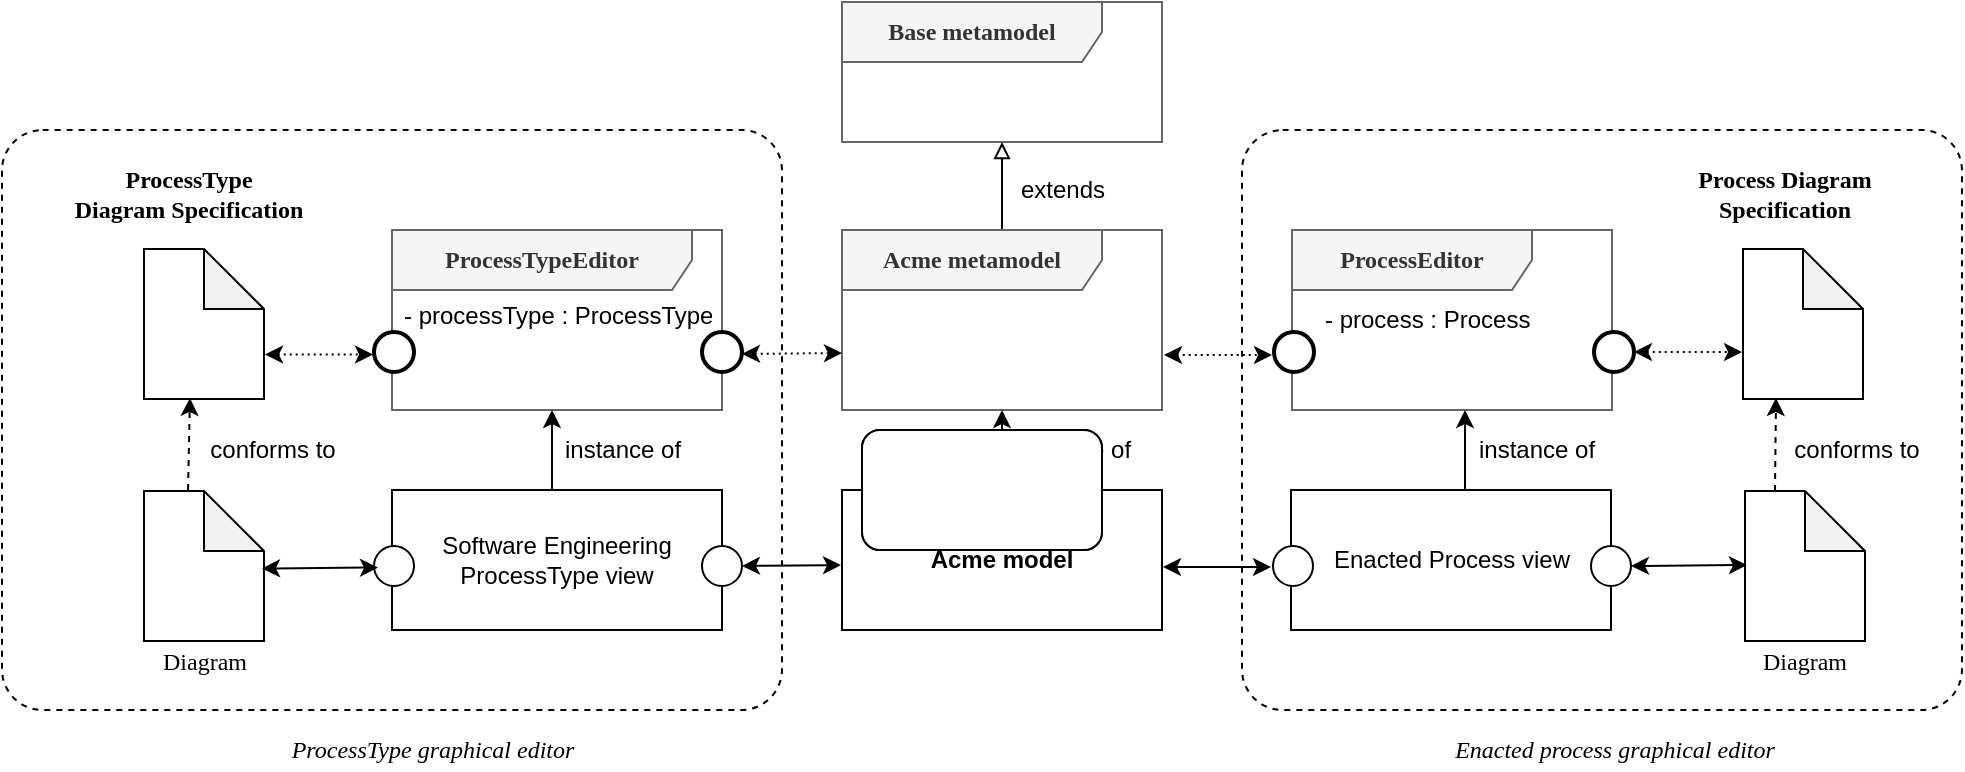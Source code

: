 <mxfile version="14.7.2" type="github"><diagram name="Page-1" id="c4acf3e9-155e-7222-9cf6-157b1a14988f"><mxGraphModel dx="2500" dy="1915" grid="1" gridSize="10" guides="1" tooltips="1" connect="1" arrows="1" fold="1" page="0" pageScale="1" pageWidth="850" pageHeight="1100" background="#ffffff" math="0" shadow="0"><root><mxCell id="0"/><mxCell id="1" parent="0"/><mxCell id="EViD0ZrwQwUcB2tkbjf--10" value="" style="rounded=1;whiteSpace=wrap;html=1;fillColor=none;arcSize=7;dashed=1;" vertex="1" parent="1"><mxGeometry x="-890" y="-930" width="390" height="290" as="geometry"/></mxCell><mxCell id="17acba5748e5396b-1" value="&lt;b&gt;&lt;font style=&quot;font-size: 12px&quot;&gt;Base metamodel&lt;/font&gt;&lt;/b&gt;" style="shape=umlFrame;whiteSpace=wrap;html=1;rounded=0;shadow=0;comic=0;labelBackgroundColor=none;strokeWidth=1;fontFamily=Verdana;fontSize=10;align=center;width=130;height=30;fillColor=#f5f5f5;strokeColor=#666666;fontColor=#333333;" parent="1" vertex="1"><mxGeometry x="-470" y="-994" width="160" height="70" as="geometry"/></mxCell><mxCell id="NIMj05YKIouRd0gM8ZDB-1" value="&lt;b&gt;&lt;font style=&quot;font-size: 12px&quot;&gt;ProcessEditor&lt;/font&gt;&lt;/b&gt;" style="shape=umlFrame;whiteSpace=wrap;html=1;rounded=0;shadow=0;comic=0;labelBackgroundColor=none;strokeWidth=1;fontFamily=Verdana;fontSize=10;align=center;width=120;height=30;fillColor=#f5f5f5;strokeColor=#666666;fontColor=#333333;" parent="1" vertex="1"><mxGeometry x="-245" y="-880" width="160" height="90" as="geometry"/></mxCell><mxCell id="HCxnnW7y-VYpG5oS4Wv8-4" style="edgeStyle=none;rounded=0;orthogonalLoop=1;jettySize=auto;html=1;endArrow=block;endFill=0;" parent="1" source="HCxnnW7y-VYpG5oS4Wv8-2" target="17acba5748e5396b-1" edge="1"><mxGeometry relative="1" as="geometry"/></mxCell><mxCell id="HCxnnW7y-VYpG5oS4Wv8-2" value="&lt;b&gt;&lt;font style=&quot;font-size: 12px&quot;&gt;Acme metamodel&lt;/font&gt;&lt;/b&gt;" style="shape=umlFrame;whiteSpace=wrap;html=1;rounded=0;shadow=0;comic=0;labelBackgroundColor=none;strokeWidth=1;fontFamily=Verdana;fontSize=10;align=center;width=130;height=30;fillColor=#f5f5f5;strokeColor=#666666;fontColor=#333333;" parent="1" vertex="1"><mxGeometry x="-470" y="-880" width="160" height="90" as="geometry"/></mxCell><mxCell id="HCxnnW7y-VYpG5oS4Wv8-6" style="rounded=0;orthogonalLoop=1;jettySize=auto;html=1;" parent="1" source="E4Jmg9HzMqRdT5dlmyXl-6" target="HCxnnW7y-VYpG5oS4Wv8-2" edge="1"><mxGeometry relative="1" as="geometry"><mxPoint x="-390" y="-743" as="sourcePoint"/><mxPoint x="-486.949" y="-930" as="targetPoint"/></mxGeometry></mxCell><mxCell id="HCxnnW7y-VYpG5oS4Wv8-8" value="extends" style="text;html=1;align=center;verticalAlign=middle;resizable=0;points=[];autosize=1;strokeColor=none;" parent="1" vertex="1"><mxGeometry x="-390" y="-910" width="60" height="20" as="geometry"/></mxCell><mxCell id="E4Jmg9HzMqRdT5dlmyXl-1" value="&lt;b&gt;&lt;font style=&quot;font-size: 12px&quot;&gt;ProcessTypeEditor&lt;/font&gt;&lt;/b&gt;" style="shape=umlFrame;whiteSpace=wrap;html=1;rounded=0;shadow=0;comic=0;labelBackgroundColor=none;strokeWidth=1;fontFamily=Verdana;fontSize=10;align=center;width=150;height=30;fillColor=#f5f5f5;strokeColor=#666666;fontColor=#333333;" parent="1" vertex="1"><mxGeometry x="-695" y="-880" width="165" height="90" as="geometry"/></mxCell><mxCell id="E4Jmg9HzMqRdT5dlmyXl-4" value="" style="ellipse;whiteSpace=wrap;html=1;aspect=fixed;align=center;strokeWidth=2;" parent="1" vertex="1"><mxGeometry x="-704" y="-829" width="20" height="20" as="geometry"/></mxCell><mxCell id="E4Jmg9HzMqRdT5dlmyXl-6" value="&lt;b&gt;Acme model&lt;/b&gt;" style="rounded=0;whiteSpace=wrap;html=1;align=center;" parent="1" vertex="1"><mxGeometry x="-470" y="-750" width="160" height="70" as="geometry"/></mxCell><mxCell id="E4Jmg9HzMqRdT5dlmyXl-8" value="" style="shape=note;whiteSpace=wrap;html=1;backgroundOutline=1;darkOpacity=0.05;align=center;" parent="1" vertex="1"><mxGeometry x="-819" y="-870.5" width="60" height="75" as="geometry"/></mxCell><mxCell id="E4Jmg9HzMqRdT5dlmyXl-9" value="&lt;div&gt;&lt;font face=&quot;Verdana&quot;&gt;&lt;b&gt;&lt;font style=&quot;font-size: 12px&quot;&gt;ProcessType&lt;/font&gt;&lt;/b&gt;&lt;/font&gt;&lt;/div&gt;&lt;div&gt;&lt;font face=&quot;Verdana&quot;&gt;&lt;b&gt;&lt;font style=&quot;font-size: 12px&quot;&gt;Diagram Specification&lt;/font&gt;&lt;/b&gt;&lt;/font&gt;&lt;br&gt;&lt;/div&gt;" style="text;html=1;align=center;verticalAlign=middle;resizable=0;points=[];autosize=1;strokeColor=none;" parent="1" vertex="1"><mxGeometry x="-877" y="-918" width="160" height="40" as="geometry"/></mxCell><mxCell id="E4Jmg9HzMqRdT5dlmyXl-10" value="instance of" style="text;html=1;align=center;verticalAlign=middle;resizable=0;points=[];autosize=1;strokeColor=none;" parent="1" vertex="1"><mxGeometry x="-390" y="-780" width="70" height="20" as="geometry"/></mxCell><mxCell id="E4Jmg9HzMqRdT5dlmyXl-11" value="" style="shape=note;whiteSpace=wrap;html=1;backgroundOutline=1;darkOpacity=0.05;align=center;" parent="1" vertex="1"><mxGeometry x="-819" y="-749.5" width="60" height="75" as="geometry"/></mxCell><mxCell id="E4Jmg9HzMqRdT5dlmyXl-12" value="&lt;div&gt;&lt;font style=&quot;font-size: 12px&quot; face=&quot;Verdana&quot;&gt;Diagram&lt;/font&gt;&lt;br&gt;&lt;/div&gt;" style="text;html=1;align=center;verticalAlign=middle;resizable=0;points=[];autosize=1;strokeColor=none;" parent="1" vertex="1"><mxGeometry x="-824" y="-674.5" width="70" height="20" as="geometry"/></mxCell><mxCell id="E4Jmg9HzMqRdT5dlmyXl-13" value="Software Engineering ProcessType view" style="rounded=0;whiteSpace=wrap;html=1;align=center;" parent="1" vertex="1"><mxGeometry x="-695" y="-750" width="165" height="70" as="geometry"/></mxCell><mxCell id="E4Jmg9HzMqRdT5dlmyXl-14" value="" style="ellipse;whiteSpace=wrap;html=1;aspect=fixed;align=center;" parent="1" vertex="1"><mxGeometry x="-704" y="-722" width="20" height="20" as="geometry"/></mxCell><mxCell id="E4Jmg9HzMqRdT5dlmyXl-15" value="" style="ellipse;whiteSpace=wrap;html=1;aspect=fixed;align=center;" parent="1" vertex="1"><mxGeometry x="-540" y="-722" width="20" height="20" as="geometry"/></mxCell><mxCell id="E4Jmg9HzMqRdT5dlmyXl-16" value="" style="ellipse;whiteSpace=wrap;html=1;aspect=fixed;align=center;strokeWidth=2;" parent="1" vertex="1"><mxGeometry x="-540" y="-829" width="20" height="20" as="geometry"/></mxCell><mxCell id="E4Jmg9HzMqRdT5dlmyXl-17" value="" style="ellipse;whiteSpace=wrap;html=1;aspect=fixed;align=center;strokeWidth=2;" parent="1" vertex="1"><mxGeometry x="-254" y="-829" width="20" height="20" as="geometry"/></mxCell><mxCell id="E4Jmg9HzMqRdT5dlmyXl-18" value="" style="ellipse;whiteSpace=wrap;html=1;aspect=fixed;align=center;strokeWidth=2;" parent="1" vertex="1"><mxGeometry x="-94" y="-829" width="20" height="20" as="geometry"/></mxCell><mxCell id="E4Jmg9HzMqRdT5dlmyXl-19" value="Enacted Process view" style="rounded=0;whiteSpace=wrap;html=1;align=center;" parent="1" vertex="1"><mxGeometry x="-245.5" y="-750" width="160" height="70" as="geometry"/></mxCell><mxCell id="E4Jmg9HzMqRdT5dlmyXl-20" value="" style="ellipse;whiteSpace=wrap;html=1;aspect=fixed;align=center;" parent="1" vertex="1"><mxGeometry x="-254.5" y="-722" width="20" height="20" as="geometry"/></mxCell><mxCell id="E4Jmg9HzMqRdT5dlmyXl-21" value="" style="ellipse;whiteSpace=wrap;html=1;aspect=fixed;align=center;" parent="1" vertex="1"><mxGeometry x="-95.5" y="-722" width="20" height="20" as="geometry"/></mxCell><mxCell id="E4Jmg9HzMqRdT5dlmyXl-22" style="rounded=0;orthogonalLoop=1;jettySize=auto;html=1;exitX=0.367;exitY=-0.007;exitDx=0;exitDy=0;exitPerimeter=0;entryX=0.383;entryY=0.993;entryDx=0;entryDy=0;entryPerimeter=0;dashed=1;" parent="1" source="E4Jmg9HzMqRdT5dlmyXl-11" target="E4Jmg9HzMqRdT5dlmyXl-8" edge="1"><mxGeometry relative="1" as="geometry"><mxPoint x="-820" y="-750" as="sourcePoint"/><mxPoint x="-785" y="-780" as="targetPoint"/></mxGeometry></mxCell><mxCell id="E4Jmg9HzMqRdT5dlmyXl-24" value="conforms to" style="text;html=1;align=center;verticalAlign=middle;resizable=0;points=[];autosize=1;strokeColor=none;" parent="1" vertex="1"><mxGeometry x="-795" y="-780" width="80" height="20" as="geometry"/></mxCell><mxCell id="E4Jmg9HzMqRdT5dlmyXl-25" value="" style="shape=note;whiteSpace=wrap;html=1;backgroundOutline=1;darkOpacity=0.05;align=center;" parent="1" vertex="1"><mxGeometry x="-19.5" y="-870.5" width="60" height="75" as="geometry"/></mxCell><mxCell id="E4Jmg9HzMqRdT5dlmyXl-26" value="&lt;div&gt;&lt;font face=&quot;Verdana&quot;&gt;&lt;b&gt;&lt;font style=&quot;font-size: 12px&quot;&gt;Process Diagram&lt;/font&gt;&lt;/b&gt;&lt;/font&gt;&lt;/div&gt;&lt;div&gt;&lt;font face=&quot;Verdana&quot;&gt;&lt;b&gt;&lt;font style=&quot;font-size: 12px&quot;&gt;Specification&lt;/font&gt;&lt;/b&gt;&lt;/font&gt;&lt;br&gt;&lt;/div&gt;" style="text;html=1;align=center;verticalAlign=middle;resizable=0;points=[];autosize=1;strokeColor=none;" parent="1" vertex="1"><mxGeometry x="-64.5" y="-918" width="130" height="40" as="geometry"/></mxCell><mxCell id="E4Jmg9HzMqRdT5dlmyXl-27" value="" style="shape=note;whiteSpace=wrap;html=1;backgroundOutline=1;darkOpacity=0.05;align=center;" parent="1" vertex="1"><mxGeometry x="-18.5" y="-749.5" width="60" height="75" as="geometry"/></mxCell><mxCell id="E4Jmg9HzMqRdT5dlmyXl-28" value="&lt;div&gt;&lt;font style=&quot;font-size: 12px&quot; face=&quot;Verdana&quot;&gt;Diagram&lt;/font&gt;&lt;br&gt;&lt;/div&gt;" style="text;html=1;align=center;verticalAlign=middle;resizable=0;points=[];autosize=1;strokeColor=none;" parent="1" vertex="1"><mxGeometry x="-24.5" y="-674.5" width="70" height="20" as="geometry"/></mxCell><mxCell id="E4Jmg9HzMqRdT5dlmyXl-29" style="rounded=0;orthogonalLoop=1;jettySize=auto;html=1;exitX=0;exitY=0;exitDx=15;exitDy=0;exitPerimeter=0;dashed=1;" parent="1" source="E4Jmg9HzMqRdT5dlmyXl-27" edge="1"><mxGeometry relative="1" as="geometry"><mxPoint x="-22.5" y="-750" as="sourcePoint"/><mxPoint x="-3" y="-796" as="targetPoint"/></mxGeometry></mxCell><mxCell id="E4Jmg9HzMqRdT5dlmyXl-30" value="conforms to" style="text;html=1;align=center;verticalAlign=middle;resizable=0;points=[];autosize=1;strokeColor=none;" parent="1" vertex="1"><mxGeometry x="-3.5" y="-780" width="80" height="20" as="geometry"/></mxCell><mxCell id="E4Jmg9HzMqRdT5dlmyXl-31" style="rounded=0;orthogonalLoop=1;jettySize=auto;html=1;exitX=1;exitY=0.5;exitDx=0;exitDy=0;startArrow=classic;startFill=1;dashed=1;dashPattern=1 2;" parent="1" source="E4Jmg9HzMqRdT5dlmyXl-18" edge="1"><mxGeometry relative="1" as="geometry"><mxPoint x="12.5" y="-715.5" as="sourcePoint"/><mxPoint x="-20" y="-819" as="targetPoint"/></mxGeometry></mxCell><mxCell id="E4Jmg9HzMqRdT5dlmyXl-32" style="rounded=0;orthogonalLoop=1;jettySize=auto;html=1;exitX=1;exitY=0.5;exitDx=0;exitDy=0;startArrow=classic;startFill=1;" parent="1" source="E4Jmg9HzMqRdT5dlmyXl-21" edge="1"><mxGeometry relative="1" as="geometry"><mxPoint x="-71.5" y="-712.5" as="sourcePoint"/><mxPoint x="-17.5" y="-712.5" as="targetPoint"/></mxGeometry></mxCell><mxCell id="E4Jmg9HzMqRdT5dlmyXl-33" style="rounded=0;orthogonalLoop=1;jettySize=auto;html=1;exitX=1;exitY=0.5;exitDx=0;exitDy=0;startArrow=classic;startFill=1;dashed=1;dashPattern=1 2;" parent="1" edge="1"><mxGeometry relative="1" as="geometry"><mxPoint x="-758.5" y="-817.75" as="sourcePoint"/><mxPoint x="-704.5" y="-817.75" as="targetPoint"/></mxGeometry></mxCell><mxCell id="E4Jmg9HzMqRdT5dlmyXl-34" style="rounded=0;orthogonalLoop=1;jettySize=auto;html=1;exitX=1;exitY=0.5;exitDx=0;exitDy=0;startArrow=classic;startFill=1;" parent="1" edge="1"><mxGeometry relative="1" as="geometry"><mxPoint x="-760" y="-710.75" as="sourcePoint"/><mxPoint x="-702" y="-711.25" as="targetPoint"/></mxGeometry></mxCell><mxCell id="E4Jmg9HzMqRdT5dlmyXl-35" style="rounded=0;orthogonalLoop=1;jettySize=auto;html=1;" parent="1" edge="1"><mxGeometry relative="1" as="geometry"><mxPoint x="-615" y="-750" as="sourcePoint"/><mxPoint x="-615" y="-790" as="targetPoint"/></mxGeometry></mxCell><mxCell id="E4Jmg9HzMqRdT5dlmyXl-36" value="instance of" style="text;html=1;align=center;verticalAlign=middle;resizable=0;points=[];autosize=1;strokeColor=none;" parent="1" vertex="1"><mxGeometry x="-615" y="-780" width="70" height="20" as="geometry"/></mxCell><mxCell id="E4Jmg9HzMqRdT5dlmyXl-37" style="rounded=0;orthogonalLoop=1;jettySize=auto;html=1;" parent="1" edge="1"><mxGeometry relative="1" as="geometry"><mxPoint x="-158.5" y="-750" as="sourcePoint"/><mxPoint x="-158.5" y="-790" as="targetPoint"/></mxGeometry></mxCell><mxCell id="E4Jmg9HzMqRdT5dlmyXl-38" value="instance of" style="text;html=1;align=center;verticalAlign=middle;resizable=0;points=[];autosize=1;strokeColor=none;" parent="1" vertex="1"><mxGeometry x="-158.5" y="-780" width="70" height="20" as="geometry"/></mxCell><mxCell id="E4Jmg9HzMqRdT5dlmyXl-39" style="rounded=0;orthogonalLoop=1;jettySize=auto;html=1;exitX=1;exitY=0.5;exitDx=0;exitDy=0;startArrow=classic;startFill=1;dashed=1;dashPattern=1 2;" parent="1" edge="1"><mxGeometry relative="1" as="geometry"><mxPoint x="-309" y="-817.5" as="sourcePoint"/><mxPoint x="-255" y="-817.5" as="targetPoint"/></mxGeometry></mxCell><mxCell id="E4Jmg9HzMqRdT5dlmyXl-40" style="rounded=0;orthogonalLoop=1;jettySize=auto;html=1;exitX=1;exitY=0.5;exitDx=0;exitDy=0;startArrow=classic;startFill=1;" parent="1" edge="1"><mxGeometry relative="1" as="geometry"><mxPoint x="-309.5" y="-711.5" as="sourcePoint"/><mxPoint x="-255.5" y="-711.5" as="targetPoint"/></mxGeometry></mxCell><mxCell id="E4Jmg9HzMqRdT5dlmyXl-41" style="rounded=0;orthogonalLoop=1;jettySize=auto;html=1;startArrow=classic;startFill=1;dashed=1;dashPattern=1 2;" parent="1" edge="1"><mxGeometry relative="1" as="geometry"><mxPoint x="-520" y="-818" as="sourcePoint"/><mxPoint x="-470" y="-818.5" as="targetPoint"/></mxGeometry></mxCell><mxCell id="E4Jmg9HzMqRdT5dlmyXl-42" style="rounded=0;orthogonalLoop=1;jettySize=auto;html=1;startArrow=classic;startFill=1;" parent="1" edge="1"><mxGeometry relative="1" as="geometry"><mxPoint x="-520" y="-712" as="sourcePoint"/><mxPoint x="-470.5" y="-712.5" as="targetPoint"/></mxGeometry></mxCell><mxCell id="EViD0ZrwQwUcB2tkbjf--6" value="- processType : ProcessType" style="text;strokeColor=none;fillColor=none;align=left;verticalAlign=top;spacingLeft=4;spacingRight=4;overflow=hidden;rotatable=0;points=[[0,0.5],[1,0.5]];portConstraint=eastwest;" vertex="1" parent="1"><mxGeometry x="-695" y="-851" width="165" height="32" as="geometry"/></mxCell><mxCell id="EViD0ZrwQwUcB2tkbjf--7" value="- process : Process" style="text;strokeColor=none;fillColor=none;align=left;verticalAlign=top;spacingLeft=4;spacingRight=4;overflow=hidden;rotatable=0;points=[[0,0.5],[1,0.5]];portConstraint=eastwest;" vertex="1" parent="1"><mxGeometry x="-234.5" y="-849" width="165" height="32" as="geometry"/></mxCell><mxCell id="EViD0ZrwQwUcB2tkbjf--8" value="" style="rounded=1;whiteSpace=wrap;html=1;" vertex="1" parent="1"><mxGeometry x="-460" y="-780" width="120" height="60" as="geometry"/></mxCell><mxCell id="EViD0ZrwQwUcB2tkbjf--9" value="" style="rounded=1;whiteSpace=wrap;html=1;" vertex="1" parent="1"><mxGeometry x="-460" y="-780" width="120" height="60" as="geometry"/></mxCell><mxCell id="EViD0ZrwQwUcB2tkbjf--11" value="&lt;div&gt;&lt;font face=&quot;Verdana&quot;&gt;&lt;span&gt;&lt;font style=&quot;font-size: 12px&quot;&gt;ProcessType graphical editor&lt;br&gt;&lt;/font&gt;&lt;/span&gt;&lt;/font&gt;&lt;/div&gt;" style="text;html=1;align=center;verticalAlign=middle;resizable=0;points=[];autosize=1;strokeColor=none;fontStyle=2" vertex="1" parent="1"><mxGeometry x="-770" y="-630" width="190" height="20" as="geometry"/></mxCell><mxCell id="EViD0ZrwQwUcB2tkbjf--12" value="" style="rounded=1;whiteSpace=wrap;html=1;fillColor=none;arcSize=7;dashed=1;" vertex="1" parent="1"><mxGeometry x="-270" y="-930" width="360" height="290" as="geometry"/></mxCell><mxCell id="EViD0ZrwQwUcB2tkbjf--13" value="&lt;div&gt;&lt;font face=&quot;Verdana&quot;&gt;&lt;span&gt;&lt;font style=&quot;font-size: 12px&quot;&gt;Enacted process graphical editor&lt;br&gt;&lt;/font&gt;&lt;/span&gt;&lt;/font&gt;&lt;/div&gt;" style="text;html=1;align=center;verticalAlign=middle;resizable=0;points=[];autosize=1;strokeColor=none;fontStyle=2" vertex="1" parent="1"><mxGeometry x="-189" y="-630" width="210" height="20" as="geometry"/></mxCell></root></mxGraphModel></diagram></mxfile>